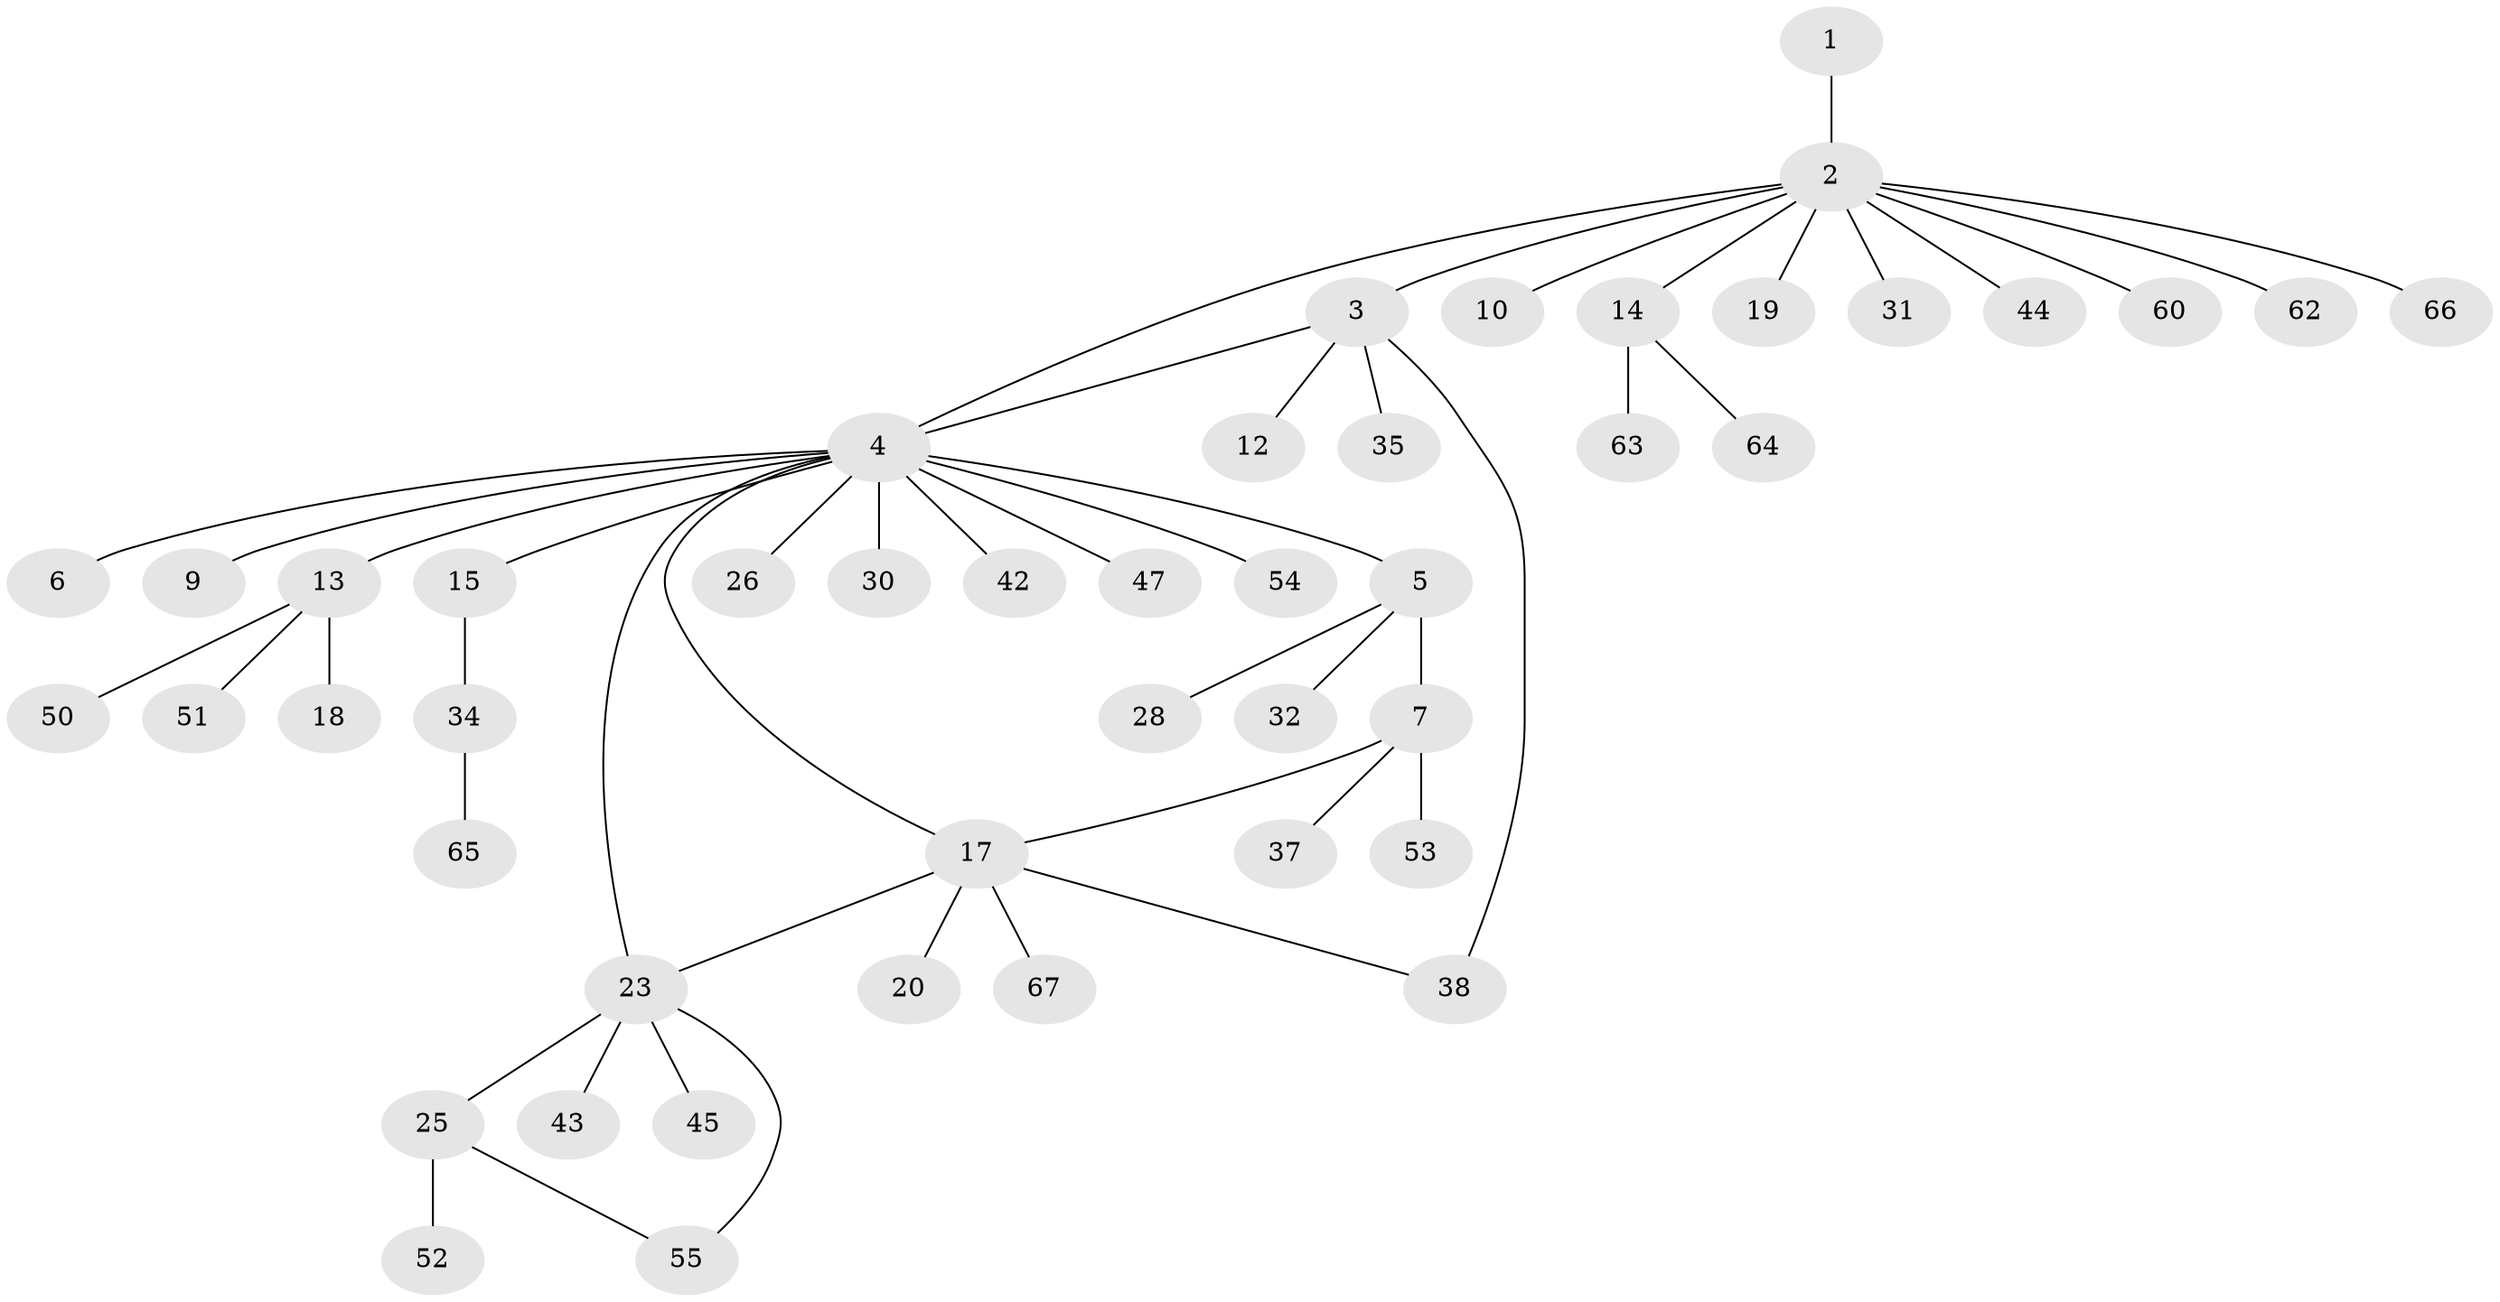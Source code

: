 // Generated by graph-tools (version 1.1) at 2025/23/03/03/25 07:23:50]
// undirected, 46 vertices, 50 edges
graph export_dot {
graph [start="1"]
  node [color=gray90,style=filled];
  1;
  2 [super="+58"];
  3 [super="+11"];
  4 [super="+8"];
  5 [super="+22"];
  6;
  7 [super="+39"];
  9 [super="+41"];
  10 [super="+27"];
  12 [super="+29"];
  13 [super="+24"];
  14 [super="+56"];
  15 [super="+16"];
  17 [super="+21"];
  18;
  19;
  20 [super="+46"];
  23 [super="+40"];
  25 [super="+33"];
  26;
  28;
  30;
  31 [super="+36"];
  32 [super="+57"];
  34 [super="+49"];
  35;
  37;
  38;
  42;
  43;
  44;
  45 [super="+48"];
  47;
  50 [super="+59"];
  51;
  52;
  53;
  54;
  55 [super="+61"];
  60;
  62;
  63;
  64;
  65;
  66;
  67;
  1 -- 2;
  2 -- 3;
  2 -- 4;
  2 -- 10;
  2 -- 14;
  2 -- 19;
  2 -- 31;
  2 -- 44;
  2 -- 60;
  2 -- 62;
  2 -- 66;
  3 -- 4;
  3 -- 12;
  3 -- 35;
  3 -- 38;
  4 -- 5 [weight=2];
  4 -- 6;
  4 -- 9;
  4 -- 13;
  4 -- 15;
  4 -- 17;
  4 -- 26;
  4 -- 30;
  4 -- 47;
  4 -- 54;
  4 -- 42;
  4 -- 23;
  5 -- 7;
  5 -- 28;
  5 -- 32;
  7 -- 17;
  7 -- 37;
  7 -- 53;
  13 -- 18;
  13 -- 50;
  13 -- 51;
  14 -- 63;
  14 -- 64;
  15 -- 34;
  17 -- 20;
  17 -- 38;
  17 -- 23;
  17 -- 67;
  23 -- 25;
  23 -- 45;
  23 -- 55;
  23 -- 43;
  25 -- 52;
  25 -- 55;
  34 -- 65;
}
